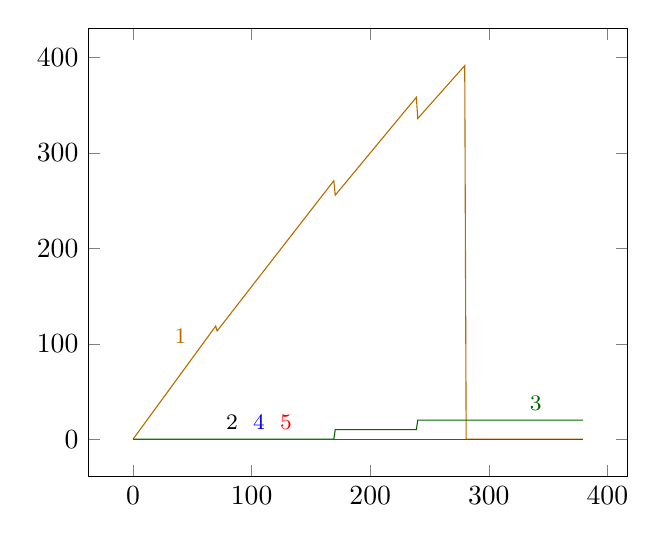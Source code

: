 
		\begin{tikzpicture}
		\begin{axis}[
		%	title={Average absolute error in sampling the GNK value},
		%	xlabel={Generator Capacity ($-p_1^l$)},
			%xmin=0, xmax=0.25,
			%ymin=0.001, ymax=0.05,
			%ymode=log,
			xtick={0,100,200,300,400},
			%ytick={0,20,40,60,80,100},
			%yticklabel=$\pgfmathprintnumber{\tick}\%$,
			legend pos=south west,
			%ymajorgrids=true,
			%grid style=dashed,
			%xticklabel style={/pgf/number format/fixed}
		]
		\addplot[color={rgb:red,4;green,2;yellow,1}] coordinates {
(0.1,0.17)(1.3,2.21)(2.5,4.25)(3.7,6.29)(4.9,8.33)(6.1,10.37)(7.3,12.41)(8.5,14.45)(9.7,16.49)(10.9,18.53)(12.1,20.57)(13.3,22.61)(14.5,24.65)(15.7,26.69)(16.9,28.73)(18.1,30.77)(19.3,32.81)(20.5,34.85)(21.7,36.89)(22.9,38.93)(24.1,40.97)(25.3,43.01)(26.5,45.05)(27.7,47.09)(28.9,49.13)(30.1,51.17)(31.3,53.21)(32.5,55.25)(33.7,57.29)(34.9,59.33)(36.1,61.37)(37.3,63.41)(38.5,65.45)(39.7,67.49)(40.9,69.53)(42.1,71.57)(43.3,73.61)(44.5,75.65)(45.7,77.69)(46.9,79.73)(48.1,81.77)(49.3,83.81)(50.5,85.85)(51.7,87.89)(52.9,89.93)(54.1,91.97)(55.3,94.01)(56.5,96.05)(57.7,98.09)(58.9,100.13)(60.1,102.17)(61.3,104.21)(62.5,106.25)(63.7,108.29)(64.9,110.33)(66.1,112.37)(67.3,114.41)(68.5,116.45)(69.7,118.49)(70.9,113.44)(72.1,115.36)(73.3,117.28)(74.5,119.2)(75.7,121.12)(76.9,123.04)(78.1,124.96)(79.3,126.88)(80.5,128.8)(81.7,130.72)(82.9,132.64)(84.1,134.56)(85.3,136.48)(86.5,138.4)(87.7,140.32)(88.9,142.24)(90.1,144.16)(91.3,146.08)(92.5,148.0)(93.7,149.92)(94.9,151.84)(96.1,153.76)(97.3,155.68)(98.5,157.6)(99.7,159.52)(100.9,161.44)(102.1,163.36)(103.3,165.28)(104.5,167.2)(105.7,169.12)(106.9,171.04)(108.1,172.96)(109.3,174.88)(110.5,176.8)(111.7,178.72)(112.9,180.64)(114.1,182.56)(115.3,184.48)(116.5,186.4)(117.7,188.32)(118.9,190.24)(120.1,192.16)(121.3,194.08)(122.5,196.0)(123.7,197.92)(124.9,199.84)(126.1,201.76)(127.3,203.68)(128.5,205.6)(129.7,207.52)(130.9,209.44)(132.1,211.36)(133.3,213.28)(134.5,215.2)(135.7,217.12)(136.9,219.04)(138.1,220.96)(139.3,222.88)(140.5,224.8)(141.7,226.72)(142.9,228.64)(144.1,230.56)(145.3,232.48)(146.5,234.4)(147.7,236.32)(148.9,238.24)(150.1,240.16)(151.3,242.08)(152.5,244.0)(153.7,245.92)(154.9,247.84)(156.1,249.76)(157.3,251.68)(158.5,253.6)(159.7,255.52)(160.9,257.44)(162.1,259.36)(163.3,261.28)(164.5,263.2)(165.7,265.12)(166.9,267.04)(168.1,268.96)(169.3,270.88)(170.5,255.75)(171.7,257.55)(172.9,259.35)(174.1,261.15)(175.3,262.95)(176.5,264.75)(177.7,266.55)(178.9,268.35)(180.1,270.15)(181.3,271.95)(182.5,273.75)(183.7,275.55)(184.9,277.35)(186.1,279.15)(187.3,280.95)(188.5,282.75)(189.7,284.55)(190.9,286.35)(192.1,288.15)(193.3,289.95)(194.5,291.75)(195.7,293.55)(196.9,295.35)(198.1,297.15)(199.3,298.95)(200.5,300.75)(201.7,302.55)(202.9,304.35)(204.1,306.15)(205.3,307.95)(206.5,309.75)(207.7,311.55)(208.9,313.35)(210.1,315.15)(211.3,316.95)(212.5,318.75)(213.7,320.55)(214.9,322.35)(216.1,324.15)(217.3,325.95)(218.5,327.75)(219.7,329.55)(220.9,331.35)(222.1,333.15)(223.3,334.95)(224.5,336.75)(225.7,338.55)(226.9,340.35)(228.1,342.15)(229.3,343.95)(230.5,345.75)(231.7,347.55)(232.9,349.35)(234.1,351.15)(235.3,352.95)(236.5,354.75)(237.7,356.55)(238.9,358.35)(240.1,336.14)(241.3,337.82)(242.5,339.5)(243.7,341.18)(244.9,342.86)(246.1,344.54)(247.3,346.22)(248.5,347.9)(249.7,349.58)(250.9,351.26)(252.1,352.94)(253.3,354.62)(254.5,356.3)(255.7,357.98)(256.9,359.66)(258.1,361.34)(259.3,363.02)(260.5,364.7)(261.7,366.38)(262.9,368.06)(264.1,369.74)(265.3,371.42)(266.5,373.1)(267.7,374.78)(268.9,376.46)(270.1,378.14)(271.3,379.82)(272.5,381.5)(273.7,383.18)(274.9,384.86)(276.1,386.54)(277.3,388.22)(278.5,389.9)(279.7,391.58)(280.9,0.0)(282.1,0.0)(283.3,0.0)(284.5,0.0)(285.7,0.0)(286.9,0.0)(288.1,0.0)(289.3,0.0)(290.5,0.0)(291.7,0.0)(292.9,0.0)(294.1,0.0)(295.3,0.0)(296.5,0.0)(297.7,0.0)(298.9,0.0)(300.1,0.0)(301.3,0.0)(302.5,0.0)(303.7,0.0)(304.9,0.0)(306.1,0.0)(307.3,0.0)(308.5,0.0)(309.7,0.0)(310.9,0.0)(312.1,0.0)(313.3,0.0)(314.5,0.0)(315.7,0.0)(316.9,0.0)(318.1,0.0)(319.3,0.0)(320.5,0.0)(321.7,0.0)(322.9,0.0)(324.1,0.0)(325.3,0.0)(326.5,0.0)(327.7,0.0)(328.9,0.0)(330.1,0.0)(331.3,0.0)(332.5,0.0)(333.7,0.0)(334.9,0.0)(336.1,0.0)(337.3,0.0)(338.5,0.0)(339.7,0.0)(340.9,0.0)(342.1,0.0)(343.3,0.0)(344.5,0.0)(345.7,0.0)(346.9,0.0)(348.1,0.0)(349.3,0.0)(350.5,0.0)(351.7,0.0)(352.9,0.0)(354.1,0.0)(355.3,0.0)(356.5,0.0)(357.7,0.0)(358.9,0.0)(360.1,0.0)(361.3,0.0)(362.5,0.0)(363.7,0.0)(364.9,0.0)(366.1,0.0)(367.3,0.0)(368.5,0.0)(369.7,0.0)(370.9,0.0)(372.1,0.0)(373.3,0.0)(374.5,0.0)(375.7,0.0)(376.9,0.0)(378.1,0.0)(379.3,0.0)
			}node[pos=0.1](endofplotsquare){} ;
		\node [above left,color={rgb:red,4;green,2;yellow,1}] at (endofplotsquare) {\footnotesize 1};
		\addplot[] coordinates {
(0.1,0.0)(1.3,0.0)(2.5,0.0)(3.7,0.0)(4.9,0.0)(6.1,0.0)(7.3,0.0)(8.5,0.0)(9.7,0.0)(10.9,0.0)(12.1,0.0)(13.3,0.0)(14.5,0.0)(15.7,0.0)(16.9,0.0)(18.1,0.0)(19.3,0.0)(20.5,0.0)(21.7,0.0)(22.9,0.0)(24.1,0.0)(25.3,0.0)(26.5,0.0)(27.7,0.0)(28.9,0.0)(30.1,0.0)(31.3,0.0)(32.5,0.0)(33.7,0.0)(34.9,0.0)(36.1,0.0)(37.3,0.0)(38.5,0.0)(39.7,0.0)(40.9,0.0)(42.1,0.0)(43.3,0.0)(44.5,0.0)(45.7,0.0)(46.9,0.0)(48.1,0.0)(49.3,0.0)(50.5,0.0)(51.7,0.0)(52.9,0.0)(54.1,0.0)(55.3,0.0)(56.5,0.0)(57.7,0.0)(58.9,0.0)(60.1,0.0)(61.3,0.0)(62.5,0.0)(63.7,0.0)(64.9,0.0)(66.1,0.0)(67.3,0.0)(68.5,0.0)(69.7,0.0)(70.9,0.0)(72.1,0.0)(73.3,0.0)(74.5,0.0)(75.7,0.0)(76.9,0.0)(78.1,0.0)(79.3,0.0)(80.5,0.0)(81.7,0.0)(82.9,0.0)(84.1,0.0)(85.3,0.0)(86.5,0.0)(87.7,0.0)(88.9,0.0)(90.1,0.0)(91.3,0.0)(92.5,0.0)(93.7,0.0)(94.9,0.0)(96.1,0.0)(97.3,0.0)(98.5,0.0)(99.7,0.0)(100.9,0.0)(102.1,0.0)(103.3,0.0)(104.5,0.0)(105.7,0.0)(106.9,0.0)(108.1,0.0)(109.3,0.0)(110.5,0.0)(111.7,0.0)(112.9,0.0)(114.1,0.0)(115.3,0.0)(116.5,0.0)(117.7,0.0)(118.9,0.0)(120.1,0.0)(121.3,0.0)(122.5,0.0)(123.7,0.0)(124.9,0.0)(126.1,0.0)(127.3,0.0)(128.5,0.0)(129.7,0.0)(130.9,0.0)(132.1,0.0)(133.3,0.0)(134.5,0.0)(135.7,0.0)(136.9,0.0)(138.1,0.0)(139.3,0.0)(140.5,0.0)(141.7,0.0)(142.9,0.0)(144.1,0.0)(145.3,0.0)(146.5,0.0)(147.7,0.0)(148.9,0.0)(150.1,0.0)(151.3,0.0)(152.5,0.0)(153.7,0.0)(154.9,0.0)(156.1,0.0)(157.3,0.0)(158.5,0.0)(159.7,0.0)(160.9,0.0)(162.1,0.0)(163.3,0.0)(164.5,0.0)(165.7,0.0)(166.9,0.0)(168.1,0.0)(169.3,0.0)(170.5,0.0)(171.7,0.0)(172.9,0.0)(174.1,0.0)(175.3,0.0)(176.5,0.0)(177.7,0.0)(178.9,0.0)(180.1,0.0)(181.3,0.0)(182.5,0.0)(183.7,0.0)(184.9,0.0)(186.1,0.0)(187.3,0.0)(188.5,0.0)(189.7,0.0)(190.9,0.0)(192.1,0.0)(193.3,0.0)(194.5,0.0)(195.7,0.0)(196.9,0.0)(198.1,0.0)(199.3,0.0)(200.5,0.0)(201.7,0.0)(202.9,0.0)(204.1,0.0)(205.3,0.0)(206.5,0.0)(207.7,0.0)(208.9,0.0)(210.1,0.0)(211.3,0.0)(212.5,0.0)(213.7,0.0)(214.9,0.0)(216.1,0.0)(217.3,0.0)(218.5,0.0)(219.7,0.0)(220.9,0.0)(222.1,0.0)(223.3,0.0)(224.5,0.0)(225.7,0.0)(226.9,0.0)(228.1,0.0)(229.3,0.0)(230.5,0.0)(231.7,0.0)(232.9,0.0)(234.1,0.0)(235.3,0.0)(236.5,0.0)(237.7,0.0)(238.9,0.0)(240.1,0.0)(241.3,0.0)(242.5,0.0)(243.7,0.0)(244.9,0.0)(246.1,0.0)(247.3,0.0)(248.5,0.0)(249.7,0.0)(250.9,0.0)(252.1,0.0)(253.3,0.0)(254.5,0.0)(255.7,0.0)(256.9,0.0)(258.1,0.0)(259.3,0.0)(260.5,0.0)(261.7,0.0)(262.9,0.0)(264.1,0.0)(265.3,0.0)(266.5,0.0)(267.7,0.0)(268.9,0.0)(270.1,0.0)(271.3,0.0)(272.5,0.0)(273.7,0.0)(274.9,0.0)(276.1,0.0)(277.3,0.0)(278.5,0.0)(279.7,0.0)(280.9,0.0)(282.1,0.0)(283.3,0.0)(284.5,0.0)(285.7,0.0)(286.9,0.0)(288.1,0.0)(289.3,0.0)(290.5,0.0)(291.7,0.0)(292.9,0.0)(294.1,0.0)(295.3,0.0)(296.5,0.0)(297.7,0.0)(298.9,0.0)(300.1,0.0)(301.3,0.0)(302.5,0.0)(303.7,0.0)(304.9,0.0)(306.1,0.0)(307.3,0.0)(308.5,0.0)(309.7,0.0)(310.9,0.0)(312.1,0.0)(313.3,0.0)(314.5,0.0)(315.7,0.0)(316.9,0.0)(318.1,0.0)(319.3,0.0)(320.5,0.0)(321.7,0.0)(322.9,0.0)(324.1,0.0)(325.3,0.0)(326.5,0.0)(327.7,0.0)(328.9,0.0)(330.1,0.0)(331.3,0.0)(332.5,0.0)(333.7,0.0)(334.9,0.0)(336.1,0.0)(337.3,0.0)(338.5,0.0)(339.7,0.0)(340.9,0.0)(342.1,0.0)(343.3,0.0)(344.5,0.0)(345.7,0.0)(346.9,0.0)(348.1,0.0)(349.3,0.0)(350.5,0.0)(351.7,0.0)(352.9,0.0)(354.1,0.0)(355.3,0.0)(356.5,0.0)(357.7,0.0)(358.9,0.0)(360.1,0.0)(361.3,0.0)(362.5,0.0)(363.7,0.0)(364.9,0.0)(366.1,0.0)(367.3,0.0)(368.5,0.0)(369.7,0.0)(370.9,0.0)(372.1,0.0)(373.3,0.0)(374.5,0.0)(375.7,0.0)(376.9,0.0)(378.1,0.0)(379.3,0.0)
			}node[pos=0.22](endofplotsquare){} ;
		\node [above] at (endofplotsquare) {\footnotesize 2};
		\addplot[color=black!60!green] coordinates {
(0.1,-0.0)(1.3,-0.0)(2.5,-0.0)(3.7,-0.0)(4.9,-0.0)(6.1,-0.0)(7.3,-0.0)(8.5,-0.0)(9.7,-0.0)(10.9,-0.0)(12.1,-0.0)(13.3,-0.0)(14.5,-0.0)(15.7,-0.0)(16.9,-0.0)(18.1,-0.0)(19.3,-0.0)(20.5,-0.0)(21.7,-0.0)(22.9,-0.0)(24.1,-0.0)(25.3,-0.0)(26.5,-0.0)(27.7,-0.0)(28.9,-0.0)(30.1,-0.0)(31.3,-0.0)(32.5,-0.0)(33.7,-0.0)(34.9,-0.0)(36.1,-0.0)(37.3,-0.0)(38.5,-0.0)(39.7,-0.0)(40.9,-0.0)(42.1,-0.0)(43.3,-0.0)(44.5,-0.0)(45.7,-0.0)(46.9,-0.0)(48.1,-0.0)(49.3,-0.0)(50.5,-0.0)(51.7,-0.0)(52.9,-0.0)(54.1,-0.0)(55.3,-0.0)(56.5,-0.0)(57.7,-0.0)(58.9,-0.0)(60.1,-0.0)(61.3,-0.0)(62.5,-0.0)(63.7,-0.0)(64.9,-0.0)(66.1,-0.0)(67.3,-0.0)(68.5,-0.0)(69.7,-0.0)(70.9,0.0)(72.1,0.0)(73.3,0.0)(74.5,0.0)(75.7,0.0)(76.9,0.0)(78.1,0.0)(79.3,0.0)(80.5,0.0)(81.7,0.0)(82.9,0.0)(84.1,0.0)(85.3,0.0)(86.5,0.0)(87.7,0.0)(88.9,0.0)(90.1,0.0)(91.3,0.0)(92.5,0.0)(93.7,0.0)(94.9,0.0)(96.1,0.0)(97.3,0.0)(98.5,0.0)(99.7,0.0)(100.9,0.0)(102.1,0.0)(103.3,0.0)(104.5,0.0)(105.7,0.0)(106.9,0.0)(108.1,0.0)(109.3,0.0)(110.5,0.0)(111.7,0.0)(112.9,0.0)(114.1,0.0)(115.3,0.0)(116.5,0.0)(117.7,0.0)(118.9,0.0)(120.1,0.0)(121.3,0.0)(122.5,0.0)(123.7,0.0)(124.9,0.0)(126.1,0.0)(127.3,0.0)(128.5,0.0)(129.7,0.0)(130.9,0.0)(132.1,0.0)(133.3,0.0)(134.5,0.0)(135.7,0.0)(136.9,0.0)(138.1,0.0)(139.3,0.0)(140.5,0.0)(141.7,0.0)(142.9,0.0)(144.1,0.0)(145.3,0.0)(146.5,0.0)(147.7,0.0)(148.9,0.0)(150.1,0.0)(151.3,0.0)(152.5,0.0)(153.7,0.0)(154.9,0.0)(156.1,0.0)(157.3,0.0)(158.5,0.0)(159.7,0.0)(160.9,0.0)(162.1,0.0)(163.3,0.0)(164.5,0.0)(165.7,0.0)(166.9,0.0)(168.1,0.0)(169.3,0.0)(170.5,10.0)(171.7,10.0)(172.9,10.0)(174.1,10.0)(175.3,10.0)(176.5,10.0)(177.7,10.0)(178.9,10.0)(180.1,10.0)(181.3,10.0)(182.5,10.0)(183.7,10.0)(184.9,10.0)(186.1,10.0)(187.3,10.0)(188.5,10.0)(189.7,10.0)(190.9,10.0)(192.1,10.0)(193.3,10.0)(194.5,10.0)(195.7,10.0)(196.9,10.0)(198.1,10.0)(199.3,10.0)(200.5,10.0)(201.7,10.0)(202.9,10.0)(204.1,10.0)(205.3,10.0)(206.5,10.0)(207.7,10.0)(208.9,10.0)(210.1,10.0)(211.3,10.0)(212.5,10.0)(213.7,10.0)(214.9,10.0)(216.1,10.0)(217.3,10.0)(218.5,10.0)(219.7,10.0)(220.9,10.0)(222.1,10.0)(223.3,10.0)(224.5,10.0)(225.7,10.0)(226.9,10.0)(228.1,10.0)(229.3,10.0)(230.5,10.0)(231.7,10.0)(232.9,10.0)(234.1,10.0)(235.3,10.0)(236.5,10.0)(237.7,10.0)(238.9,10.0)(240.1,20.0)(241.3,20.0)(242.5,20.0)(243.7,20.0)(244.9,20.0)(246.1,20.0)(247.3,20.0)(248.5,20.0)(249.7,20.0)(250.9,20.0)(252.1,20.0)(253.3,20.0)(254.5,20.0)(255.7,20.0)(256.9,20.0)(258.1,20.0)(259.3,20.0)(260.5,20.0)(261.7,20.0)(262.9,20.0)(264.1,20.0)(265.3,20.0)(266.5,20.0)(267.7,20.0)(268.9,20.0)(270.1,20.0)(271.3,20.0)(272.5,20.0)(273.7,20.0)(274.9,20.0)(276.1,20.0)(277.3,20.0)(278.5,20.0)(279.7,20.0)(280.9,20.0)(282.1,20.0)(283.3,20.0)(284.5,20.0)(285.7,20.0)(286.9,20.0)(288.1,20.0)(289.3,20.0)(290.5,20.0)(291.7,20.0)(292.9,20.0)(294.1,20.0)(295.3,20.0)(296.5,20.0)(297.7,20.0)(298.9,20.0)(300.1,20.0)(301.3,20.0)(302.5,20.0)(303.7,20.0)(304.9,20.0)(306.1,20.0)(307.3,20.0)(308.5,20.0)(309.7,20.0)(310.9,20.0)(312.1,20.0)(313.3,20.0)(314.5,20.0)(315.7,20.0)(316.9,20.0)(318.1,20.0)(319.3,20.0)(320.5,20.0)(321.7,20.0)(322.9,20.0)(324.1,20.0)(325.3,20.0)(326.5,20.0)(327.7,20.0)(328.9,20.0)(330.1,20.0)(331.3,20.0)(332.5,20.0)(333.7,20.0)(334.9,20.0)(336.1,20.0)(337.3,20.0)(338.5,20.0)(339.7,20.0)(340.9,20.0)(342.1,20.0)(343.3,20.0)(344.5,20.0)(345.7,20.0)(346.9,20.0)(348.1,20.0)(349.3,20.0)(350.5,20.0)(351.7,20.0)(352.9,20.0)(354.1,20.0)(355.3,20.0)(356.5,20.0)(357.7,20.0)(358.9,20.0)(360.1,20.0)(361.3,20.0)(362.5,20.0)(363.7,20.0)(364.9,20.0)(366.1,20.0)(367.3,20.0)(368.5,20.0)(369.7,20.0)(370.9,20.0)(372.1,20.0)(373.3,20.0)(374.5,20.0)(375.7,20.0)(376.9,20.0)(378.1,20.0)(379.3,20.0)
			}node[pos=0.9](endofplotsquare){} ;
		\node [above, color=black!60!green] at (endofplotsquare) {\footnotesize 3};
		\addplot[color=blue] coordinates {
(0.1,-0.0)(1.3,-0.0)(2.5,-0.0)(3.7,-0.0)(4.9,-0.0)(6.1,-0.0)(7.3,-0.0)(8.5,-0.0)(9.7,-0.0)(10.9,-0.0)(12.1,-0.0)(13.3,-0.0)(14.5,-0.0)(15.7,-0.0)(16.9,-0.0)(18.1,-0.0)(19.3,-0.0)(20.5,-0.0)(21.7,-0.0)(22.9,-0.0)(24.1,-0.0)(25.3,-0.0)(26.5,-0.0)(27.7,-0.0)(28.9,-0.0)(30.1,-0.0)(31.3,-0.0)(32.5,-0.0)(33.7,-0.0)(34.9,-0.0)(36.1,-0.0)(37.3,-0.0)(38.5,-0.0)(39.7,-0.0)(40.9,-0.0)(42.1,-0.0)(43.3,-0.0)(44.5,-0.0)(45.7,-0.0)(46.9,-0.0)(48.1,-0.0)(49.3,-0.0)(50.5,-0.0)(51.7,-0.0)(52.9,-0.0)(54.1,-0.0)(55.3,-0.0)(56.5,-0.0)(57.7,-0.0)(58.9,-0.0)(60.1,-0.0)(61.3,-0.0)(62.5,-0.0)(63.7,-0.0)(64.9,-0.0)(66.1,-0.0)(67.3,-0.0)(68.5,-0.0)(69.7,-0.0)(70.9,-0.0)(72.1,-0.0)(73.3,-0.0)(74.5,-0.0)(75.7,-0.0)(76.9,-0.0)(78.1,-0.0)(79.3,-0.0)(80.5,-0.0)(81.7,-0.0)(82.9,-0.0)(84.1,-0.0)(85.3,-0.0)(86.5,-0.0)(87.7,-0.0)(88.9,-0.0)(90.1,-0.0)(91.3,-0.0)(92.5,-0.0)(93.7,-0.0)(94.9,-0.0)(96.1,-0.0)(97.3,-0.0)(98.5,-0.0)(99.7,-0.0)(100.9,-0.0)(102.1,-0.0)(103.3,-0.0)(104.5,-0.0)(105.7,-0.0)(106.9,-0.0)(108.1,-0.0)(109.3,-0.0)(110.5,-0.0)(111.7,-0.0)(112.9,-0.0)(114.1,-0.0)(115.3,-0.0)(116.5,-0.0)(117.7,-0.0)(118.9,-0.0)(120.1,-0.0)(121.3,-0.0)(122.5,-0.0)(123.7,-0.0)(124.9,-0.0)(126.1,-0.0)(127.3,-0.0)(128.5,-0.0)(129.7,-0.0)(130.9,-0.0)(132.1,-0.0)(133.3,-0.0)(134.5,-0.0)(135.7,-0.0)(136.9,-0.0)(138.1,-0.0)(139.3,-0.0)(140.5,-0.0)(141.7,-0.0)(142.9,-0.0)(144.1,-0.0)(145.3,-0.0)(146.5,-0.0)(147.7,-0.0)(148.9,-0.0)(150.1,-0.0)(151.3,-0.0)(152.5,-0.0)(153.7,-0.0)(154.9,-0.0)(156.1,-0.0)(157.3,-0.0)(158.5,-0.0)(159.7,-0.0)(160.9,-0.0)(162.1,-0.0)(163.3,-0.0)(164.5,-0.0)(165.7,-0.0)(166.9,-0.0)(168.1,-0.0)(169.3,-0.0)(170.5,0.0)(171.7,0.0)(172.9,0.0)(174.1,0.0)(175.3,0.0)(176.5,0.0)(177.7,0.0)(178.9,0.0)(180.1,0.0)(181.3,0.0)(182.5,0.0)(183.7,0.0)(184.9,0.0)(186.1,0.0)(187.3,0.0)(188.5,0.0)(189.7,0.0)(190.9,0.0)(192.1,0.0)(193.3,0.0)(194.5,0.0)(195.7,0.0)(196.9,0.0)(198.1,0.0)(199.3,0.0)(200.5,0.0)(201.7,0.0)(202.9,0.0)(204.1,0.0)(205.3,0.0)(206.5,0.0)(207.7,0.0)(208.9,0.0)(210.1,0.0)(211.3,0.0)(212.5,0.0)(213.7,0.0)(214.9,0.0)(216.1,0.0)(217.3,0.0)(218.5,0.0)(219.7,0.0)(220.9,0.0)(222.1,0.0)(223.3,0.0)(224.5,0.0)(225.7,0.0)(226.9,0.0)(228.1,0.0)(229.3,0.0)(230.5,0.0)(231.7,0.0)(232.9,0.0)(234.1,0.0)(235.3,0.0)(236.5,0.0)(237.7,0.0)(238.9,0.0)(240.1,0.0)(241.3,0.0)(242.5,0.0)(243.7,0.0)(244.9,0.0)(246.1,0.0)(247.3,0.0)(248.5,0.0)(249.7,0.0)(250.9,0.0)(252.1,0.0)(253.3,0.0)(254.5,0.0)(255.7,0.0)(256.9,0.0)(258.1,0.0)(259.3,0.0)(260.5,0.0)(261.7,0.0)(262.9,0.0)(264.1,0.0)(265.3,0.0)(266.5,0.0)(267.7,0.0)(268.9,0.0)(270.1,0.0)(271.3,0.0)(272.5,0.0)(273.7,0.0)(274.9,0.0)(276.1,0.0)(277.3,0.0)(278.5,0.0)(279.7,0.0)(280.9,0.0)(282.1,0.0)(283.3,0.0)(284.5,0.0)(285.7,0.0)(286.9,0.0)(288.1,0.0)(289.3,0.0)(290.5,0.0)(291.7,0.0)(292.9,0.0)(294.1,0.0)(295.3,0.0)(296.5,0.0)(297.7,0.0)(298.9,0.0)(300.1,0.0)(301.3,0.0)(302.5,0.0)(303.7,0.0)(304.9,0.0)(306.1,0.0)(307.3,0.0)(308.5,0.0)(309.7,0.0)(310.9,0.0)(312.1,0.0)(313.3,0.0)(314.5,0.0)(315.7,0.0)(316.9,0.0)(318.1,0.0)(319.3,0.0)(320.5,0.0)(321.7,0.0)(322.9,0.0)(324.1,0.0)(325.3,0.0)(326.5,0.0)(327.7,0.0)(328.9,0.0)(330.1,0.0)(331.3,0.0)(332.5,0.0)(333.7,0.0)(334.9,0.0)(336.1,0.0)(337.3,0.0)(338.5,0.0)(339.7,0.0)(340.9,0.0)(342.1,0.0)(343.3,0.0)(344.5,0.0)(345.7,0.0)(346.9,0.0)(348.1,0.0)(349.3,0.0)(350.5,0.0)(351.7,0.0)(352.9,0.0)(354.1,0.0)(355.3,0.0)(356.5,0.0)(357.7,0.0)(358.9,0.0)(360.1,0.0)(361.3,0.0)(362.5,0.0)(363.7,0.0)(364.9,0.0)(366.1,0.0)(367.3,0.0)(368.5,0.0)(369.7,0.0)(370.9,0.0)(372.1,0.0)(373.3,0.0)(374.5,0.0)(375.7,0.0)(376.9,0.0)(378.1,0.0)(379.3,0.0)
			}node[pos=0.28](endofplotsquare){} ;
		\node [above,color=blue] at (endofplotsquare) {\footnotesize 4};
		\addplot[color=red] coordinates {
(0.1,-0.0)(1.3,-0.0)(2.5,-0.0)(3.7,-0.0)(4.9,-0.0)(6.1,-0.0)(7.3,-0.0)(8.5,-0.0)(9.7,-0.0)(10.9,-0.0)(12.1,-0.0)(13.3,-0.0)(14.5,-0.0)(15.7,-0.0)(16.9,-0.0)(18.1,-0.0)(19.3,-0.0)(20.5,-0.0)(21.7,-0.0)(22.9,-0.0)(24.1,-0.0)(25.3,-0.0)(26.5,-0.0)(27.7,-0.0)(28.9,-0.0)(30.1,-0.0)(31.3,-0.0)(32.5,-0.0)(33.7,-0.0)(34.9,-0.0)(36.1,-0.0)(37.3,-0.0)(38.5,-0.0)(39.7,-0.0)(40.9,-0.0)(42.1,-0.0)(43.3,-0.0)(44.5,-0.0)(45.7,-0.0)(46.9,-0.0)(48.1,-0.0)(49.3,-0.0)(50.5,-0.0)(51.7,-0.0)(52.9,-0.0)(54.1,-0.0)(55.3,-0.0)(56.5,-0.0)(57.7,-0.0)(58.9,-0.0)(60.1,-0.0)(61.3,-0.0)(62.5,-0.0)(63.7,-0.0)(64.9,-0.0)(66.1,-0.0)(67.3,-0.0)(68.5,-0.0)(69.7,-0.0)(70.9,-0.0)(72.1,-0.0)(73.3,-0.0)(74.5,-0.0)(75.7,-0.0)(76.9,-0.0)(78.1,-0.0)(79.3,-0.0)(80.5,-0.0)(81.7,-0.0)(82.9,-0.0)(84.1,-0.0)(85.3,-0.0)(86.5,-0.0)(87.7,-0.0)(88.9,-0.0)(90.1,-0.0)(91.3,-0.0)(92.5,-0.0)(93.7,-0.0)(94.9,-0.0)(96.1,-0.0)(97.3,-0.0)(98.5,-0.0)(99.7,-0.0)(100.9,-0.0)(102.1,-0.0)(103.3,-0.0)(104.5,-0.0)(105.7,-0.0)(106.9,-0.0)(108.1,-0.0)(109.3,-0.0)(110.5,-0.0)(111.7,-0.0)(112.9,-0.0)(114.1,-0.0)(115.3,-0.0)(116.5,-0.0)(117.7,-0.0)(118.9,-0.0)(120.1,-0.0)(121.3,-0.0)(122.5,-0.0)(123.7,-0.0)(124.9,-0.0)(126.1,-0.0)(127.3,-0.0)(128.5,-0.0)(129.7,-0.0)(130.9,-0.0)(132.1,-0.0)(133.3,-0.0)(134.5,-0.0)(135.7,-0.0)(136.9,-0.0)(138.1,-0.0)(139.3,-0.0)(140.5,-0.0)(141.7,-0.0)(142.9,-0.0)(144.1,-0.0)(145.3,-0.0)(146.5,-0.0)(147.7,-0.0)(148.9,-0.0)(150.1,-0.0)(151.3,-0.0)(152.5,-0.0)(153.7,-0.0)(154.9,-0.0)(156.1,-0.0)(157.3,-0.0)(158.5,-0.0)(159.7,-0.0)(160.9,-0.0)(162.1,-0.0)(163.3,-0.0)(164.5,-0.0)(165.7,-0.0)(166.9,-0.0)(168.1,-0.0)(169.3,-0.0)(170.5,-0.0)(171.7,-0.0)(172.9,-0.0)(174.1,-0.0)(175.3,-0.0)(176.5,-0.0)(177.7,-0.0)(178.9,-0.0)(180.1,-0.0)(181.3,-0.0)(182.5,-0.0)(183.7,-0.0)(184.9,-0.0)(186.1,-0.0)(187.3,-0.0)(188.5,-0.0)(189.7,-0.0)(190.9,-0.0)(192.1,-0.0)(193.3,-0.0)(194.5,-0.0)(195.7,-0.0)(196.9,-0.0)(198.1,-0.0)(199.3,-0.0)(200.5,-0.0)(201.7,-0.0)(202.9,-0.0)(204.1,-0.0)(205.3,-0.0)(206.5,-0.0)(207.7,-0.0)(208.9,-0.0)(210.1,-0.0)(211.3,-0.0)(212.5,-0.0)(213.7,-0.0)(214.9,-0.0)(216.1,-0.0)(217.3,-0.0)(218.5,-0.0)(219.7,-0.0)(220.9,-0.0)(222.1,-0.0)(223.3,-0.0)(224.5,-0.0)(225.7,-0.0)(226.9,-0.0)(228.1,-0.0)(229.3,-0.0)(230.5,-0.0)(231.7,-0.0)(232.9,-0.0)(234.1,-0.0)(235.3,-0.0)(236.5,-0.0)(237.7,-0.0)(238.9,-0.0)(240.1,0.0)(241.3,0.0)(242.5,0.0)(243.7,0.0)(244.9,0.0)(246.1,0.0)(247.3,0.0)(248.5,0.0)(249.7,0.0)(250.9,0.0)(252.1,0.0)(253.3,0.0)(254.5,0.0)(255.7,0.0)(256.9,0.0)(258.1,0.0)(259.3,0.0)(260.5,0.0)(261.7,0.0)(262.9,0.0)(264.1,0.0)(265.3,0.0)(266.5,0.0)(267.7,0.0)(268.9,0.0)(270.1,0.0)(271.3,0.0)(272.5,0.0)(273.7,0.0)(274.9,0.0)(276.1,0.0)(277.3,0.0)(278.5,0.0)(279.7,0.0)(280.9,0.0)(282.1,0.0)(283.3,0.0)(284.5,0.0)(285.7,0.0)(286.9,0.0)(288.1,0.0)(289.3,0.0)(290.5,0.0)(291.7,0.0)(292.9,0.0)(294.1,0.0)(295.3,0.0)(296.5,0.0)(297.7,0.0)(298.9,0.0)(300.1,0.0)(301.3,0.0)(302.5,0.0)(303.7,0.0)(304.9,0.0)(306.1,0.0)(307.3,0.0)(308.5,0.0)(309.7,0.0)(310.9,0.0)(312.1,0.0)(313.3,0.0)(314.5,0.0)(315.7,0.0)(316.9,0.0)(318.1,0.0)(319.3,0.0)(320.5,0.0)(321.7,0.0)(322.9,0.0)(324.1,0.0)(325.3,0.0)(326.5,0.0)(327.7,0.0)(328.9,0.0)(330.1,0.0)(331.3,0.0)(332.5,0.0)(333.7,0.0)(334.9,0.0)(336.1,0.0)(337.3,0.0)(338.5,0.0)(339.7,0.0)(340.9,0.0)(342.1,0.0)(343.3,0.0)(344.5,0.0)(345.7,0.0)(346.9,0.0)(348.1,0.0)(349.3,0.0)(350.5,0.0)(351.7,0.0)(352.9,0.0)(354.1,0.0)(355.3,0.0)(356.5,0.0)(357.7,0.0)(358.9,0.0)(360.1,0.0)(361.3,0.0)(362.5,0.0)(363.7,0.0)(364.9,0.0)(366.1,0.0)(367.3,0.0)(368.5,0.0)(369.7,0.0)(370.9,0.0)(372.1,0.0)(373.3,0.0)(374.5,0.0)(375.7,0.0)(376.9,0.0)(378.1,0.0)(379.3,0.0)
			}node[pos=0.34](endofplotsquare){} ;
		\node [above,color=red] at (endofplotsquare) {\footnotesize 5};
		
		\end{axis}
		\end{tikzpicture}





